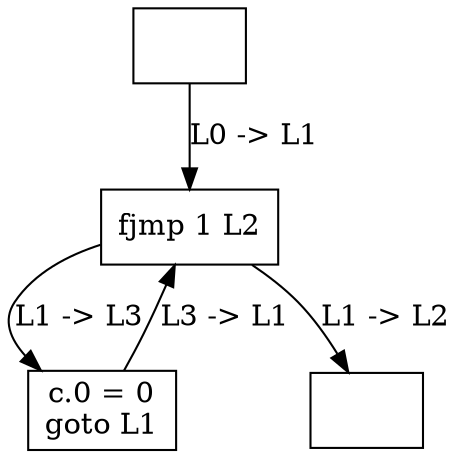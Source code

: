 digraph cfg {
L0 [label="", shape="rectangle"]
L1 [label="fjmp 1 L2", shape="rectangle"]
L3 [label="c.0 = 0\ngoto L1", shape="rectangle"]
L2 [label="", shape="rectangle"]
L0 -> L1 [label="L0 -> L1"]
L1 -> L2 [label="L1 -> L2"]
L1 -> L3 [label="L1 -> L3"]
L3 -> L1 [label="L3 -> L1"]
}

